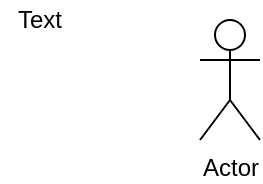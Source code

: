 <mxfile version="12.3.3" type="github" pages="1">
  <diagram id="zlUfGWhfjDobWCDwf9dy" name="Page-1">
    <mxGraphModel dx="919" dy="654" grid="1" gridSize="10" guides="1" tooltips="1" connect="1" arrows="1" fold="1" page="1" pageScale="1" pageWidth="3300" pageHeight="4681" math="0" shadow="0">
      <root>
        <mxCell id="0"/>
        <mxCell id="1" parent="0"/>
        <mxCell id="cgju45U1cOqjjoyWh1Tp-1" value="Text" style="text;html=1;strokeColor=none;fillColor=none;align=center;verticalAlign=middle;whiteSpace=wrap;rounded=0;" vertex="1" parent="1">
          <mxGeometry x="310" y="260" width="40" height="20" as="geometry"/>
        </mxCell>
        <mxCell id="cgju45U1cOqjjoyWh1Tp-2" value="Actor" style="shape=umlActor;verticalLabelPosition=bottom;labelBackgroundColor=#ffffff;verticalAlign=top;html=1;outlineConnect=0;" vertex="1" parent="1">
          <mxGeometry x="410" y="270" width="30" height="60" as="geometry"/>
        </mxCell>
      </root>
    </mxGraphModel>
  </diagram>
</mxfile>
